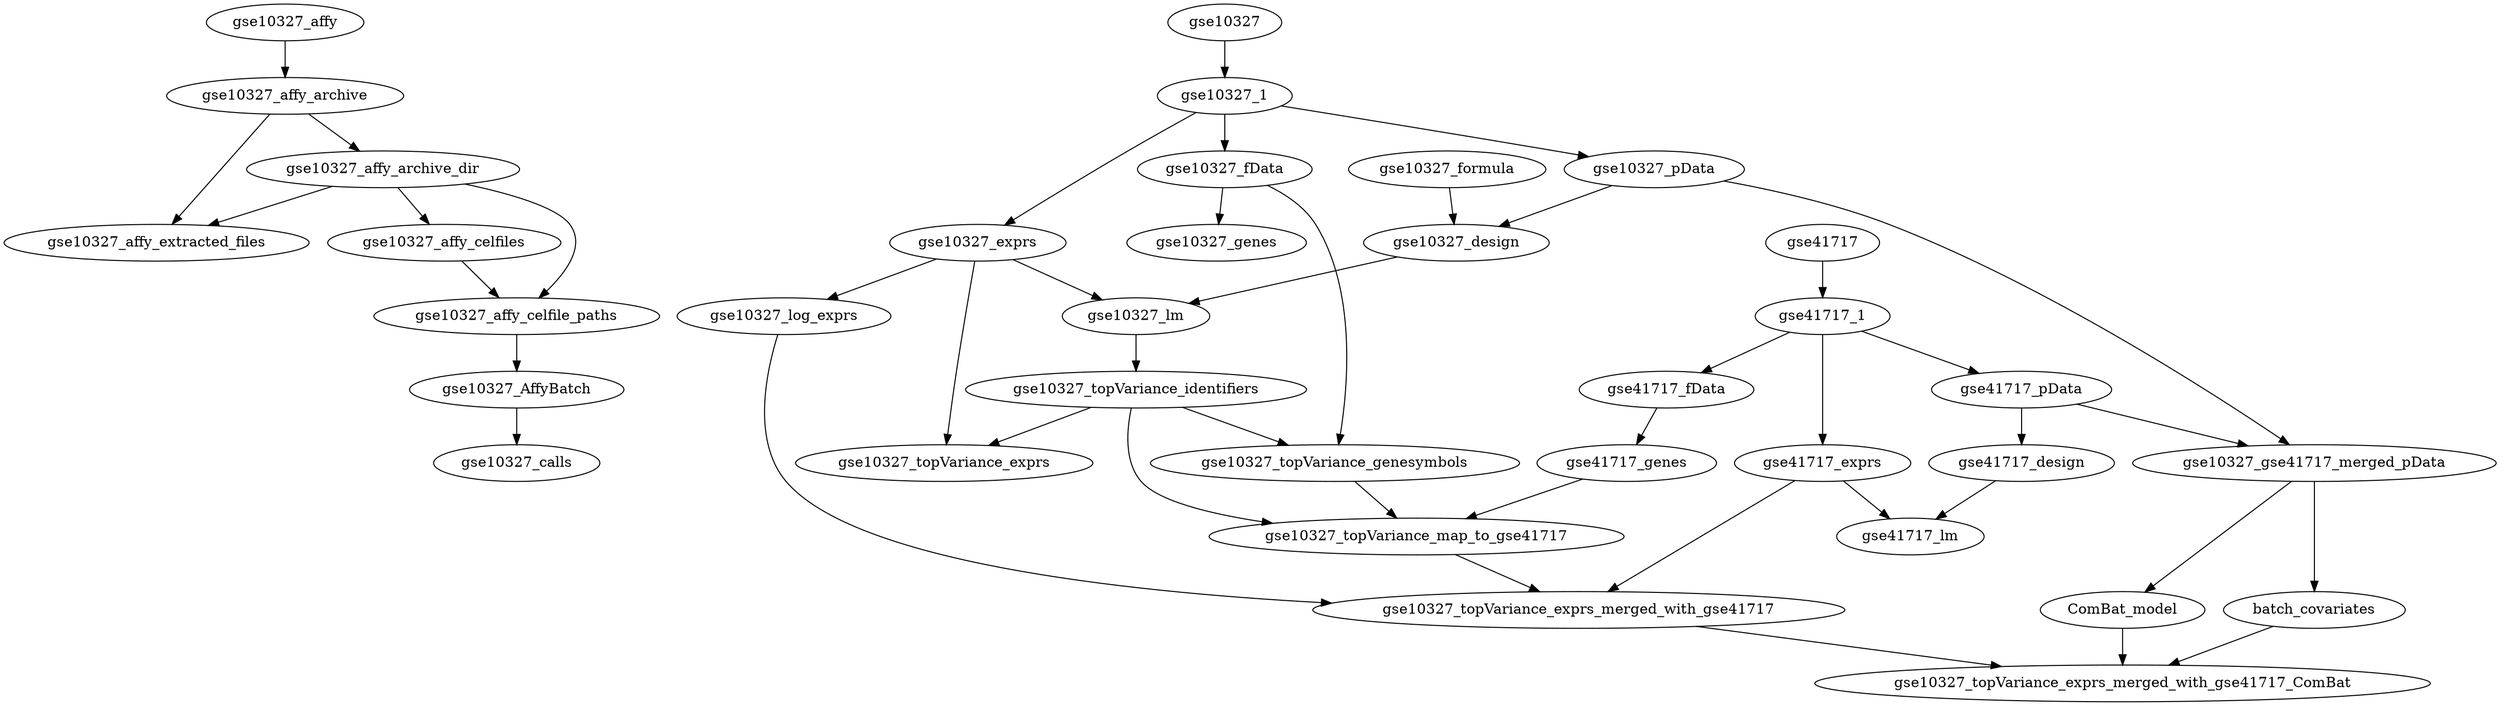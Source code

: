 #library(GEOquery)
#library(limma)
#library(sva)
#library(affy)
#extractGeneSymbols <- function(fData) {
#  field = fData[,'gene_assignment']
#  if(is.factor(field)) {
#    field = levels(field)[field]
#  }
#  unlist(lapply(strsplit(field," // "),"[",2))
#}
#match.ignore_case <- function(from_elmt,to) {
# tolower(to) == tolower(from_elmt) 
#}
#mapVectors <- function(from,to,match_fn=get("=="),names_from=names(from),names_to=names(to)) {
#  if(is.factor(to)) {
#    to = levels(to)[to]
#  }
#  if(is.factor(from)) {
#    from = levels(from)[from]
#  }
#  map <- sapply(from,function(from_elmt) {
#    i = which(match_fn(from_elmt,to))
#    if(!is.null(names_to)) {
#      names(i) <- names_to[i]
#    }
#    return(i)
#  })
#  names(map) <- names_from
#  return(map)
#}
#merge.by.map <- function(from,to,map,...) { #this only works if map is indexed by rownames of from
#  if(!is.null(names(map))) {
#    map_from_index <- names(map)
#    to_plus_map_from_index <- data.frame(to,NA)
#    for(i in map_from_index) {
#      if(length(map[[i]])>0) {
#        to_plus_map_from_index[map[[i]],ncol(to_plus_map_from_index)] <- i
#      }
#    }
#    merge(x=from,y=to_plus_map_from_index,by.x=0,by.y=ncol(to)+1,...)[,2:(ncol(from)+ncol(to)+1)]
#  }
#}
#loadInNewEnv <- function(file) {
#  envir=new.env()
#  load(file=file,envir=envir)
#  return(envir)
#}
#mergeByMap <- function(from,to,map) { # 'map' is a list whose elements are vectors of indices in 'to' and whose names are the rownames of 'from'
#  x0 <- cbind(from,names(map))
#  colnames(x0) <- c(colnames(from),"index")
#  y_index <- rep(NA,nrow(to))
#  for(i in 1:length(map)) {
#    y_index[map[[i]]] <- names(map)[i]
#  }
#  y0 <- cbind(to,y_index)
#  colnames(y0) <- c(colnames(to),"index")
#  merge(x0,y0,by="index")
#}
#unfactor <- function(x) {
#  result <- c()
#  for(i in 1:ncol(x)) {
#    if(is.factor(x[,i])) {
#      result = cbind(result,levels(x[,i])[x[,i]])
#    } else {
#      result = cbind(result,x[,i])
#    }
#  }
#  result <- as.data.frame(result,stringsAsFactors=FALSE)
#  dimnames(result) = dimnames(x)
#  result
#}
#highVarianceFilter <- function(lm,n) {
#  names(sort(lm$sigma,na.last=TRUE,decreasing=TRUE))[1:n]
#}
#fncomp <- function(x,fns,arglists=replicate(length(fns),list())) {
#  result <- x
#  for (i in 1:length(fns)) {
#    fn <- fns[[i]];
#    if (!is.function(fn)) {
#      fn <- get(fn,mode="function")
#    }
#    arglist = pairlist(result)
#    arglist = append(arglist,arglists[[i]])
#    result <- do.call(fn,arglist);
#  }
#  return(result)
#}
#clean.args<-function(argstr,fn,exclude.repeats=FALSE,exclude.other=NULL, # from plotrix package
# dots.ok=TRUE) {
#
# fnargs<-names(formals(fn))
# if(length(argstr) > 0 && !("..." %in% fnargs && dots.ok)) {
#  badargs<-names(argstr)[!sapply(names(argstr),"%in%",c(fnargs,""))]
#  for(i in badargs) argstr[[i]]<-NULL
# }
# if(exclude.repeats) {
#  ntab<-table(names(argstr))
#  badargs<-names(ntab)[ntab > 1 & names(ntab) != ""]
#  for (i in badargs) argstr[[i]]<-NULL
# }
# for(i in exclude.other) argstr[[i]]<-NULL
# argstr
#}
#
#untar_and_list <- function(...) {
#  argstr=append(list(list=FALSE),list(...))
#  if(do.call(untar,clean.args(argstr,fn=untar,exclude.repeats=TRUE))==0) {
#    argstr=append(list(list=TRUE),list(...))
#    return(do.call(untar,clean.args(argstr,fn=untar,exclude.repeats=TRUE)))
#  }
#}
#
#
  

digraph csc_mousemodel {
  gse10327_affy [function=getGEOSuppFiles,GEO="'GSE10327'"]
// see https://stat.ethz.ch/pipermail/bioconductor/2012-February/043440.html
// regarding getting an AffyBatch object from a GEO accession number

  gse10327_affy_archive [function=fncomp,fns="c('rownames','[')",arglists="list(list(),list(i=1))"]
  gse10327_affy -> gse10327_affy_archive [name=x]
  gse10327_affy_archive_dir [function=dirname]
  gse10327_affy_archive -> gse10327_affy_archive_dir [name=path]
 
  gse10327_affy_extracted_files [function=untar_and_list]
  gse10327_affy_archive_dir -> gse10327_affy_extracted_files [name=exdir]
  gse10327_affy_archive -> gse10327_affy_extracted_files [name=tarfile]
  gse10327_affy_celfiles [expression="list.celfiles(path2)"]
  gse10327_affy_archive_dir -> gse10327_affy_celfiles [name=path2]
  gse10327_affy_celfile_paths [function="file.path"]
  gse10327_affy_celfiles -> gse10327_affy_celfile_paths [name=b]
  gse10327_affy_archive_dir -> gse10327_affy_celfile_paths [name=a]

  gse10327_AffyBatch [function="read.affybatch"]
  gse10327_affy_celfile_paths -> gse10327_AffyBatch [name=filenames]
  gse10327_calls [function="mas5calls"]
  gse10327_AffyBatch -> gse10327_calls [name=object]

//http://bcloud.org/ge/users/gex/index/computer.htm
//Liu, W. M. and Mei, R. and Di, X. and Ryder, T. B. and Hubbell, E.
//     and Dee, S. and Webster, T. A. and Harrington, C. A. and Ho, M. H.
//     and Baid, J. and Smeekens, S. P. (2002) Analysis of high density
//     expression microarrays with signed-rank call algorithms,
//     Bioinformatics, 18(12), pp. 1593-1599.
//The statistical method for making detection calls is described in the
//'Detection calls' subsection of the 'Algorithms' section in the above paper
//The null hypothesis is that the median 'discrimination score' for a probeset
//exceeds a value $\tau$ chosen so to achieve a balance between sensitivity and specificity:
//$H_0: median(R_i) = median(\frac{PM_i - MM_i}{PM_i + MM_i}) > \tau$.
//p-value thresholds for $H_0$ are also chosen to balance sensitivity and specificity.


//  gse10327_affy_files [function=untar,list=TRUE]
//  gse10327_affy -> gse10327_affy_files [
  gse10327 [function=getGEO,GEO="'GSE10327'"]
  gse10327_1 [function="[[",i=1]
  gse10327 -> gse10327_1
  gse10327_pData [function=pData]
  gse10327_1 -> gse10327_pData [name=object]
  gse10327_exprs [function=exprs]
  gse10327_1 -> gse10327_exprs [name=object]
  gse10327_fData [function=fData]
  gse10327_1 -> gse10327_fData [name=object]
  gse10327_formula [function="as.formula",object="'~characteristics_ch1'"]
//  gse10327_design [function="model.matrix",object="as.formula(~characteristics_ch1)"]
  gse10327_design [function="model.matrix"]
  gse10327_formula -> gse10327_design [name="object"]
  gse10327_pData -> gse10327_design [name=data]
  gse10327_lm [function="lmFit"]
  gse10327_design -> gse10327_lm [name=design]
  gse10327_exprs -> gse10327_lm [name=object]
  gse10327_log_exprs [function=log]
  gse10327_exprs -> gse10327_log_exprs [name=x]
//  gse10327_eBayes [function="eBayes"]
//  gse10327_lm -> gse10327_eBayes [name=fit]
//  gse10327_topTable [function=topTable,coef=2,adjust="'BH'","p.value"=0.05,number=100]
//  gse10327_eBayes -> gse10327_topTable [name=fit]
//  gse10327_topTable_annotated [function=merge,by="'ID'"]
//  gse10327_topTable -> gse10327_topTable_annotated [name=x]

//  gse10327_topTable_identifiers [function=subset,select="quote(ID)"]
//  gse10327_topTable -> gse10327_topTable_identifiers [name=x]

  gse10327_topVariance_identifiers [function=highVarianceFilter,n=100]
  gse10327_lm -> gse10327_topVariance_identifiers [name=lm]
  gse10327_topVariance_exprs [function="[",j=TRUE]
  gse10327_exprs -> gse10327_topVariance_exprs
  gse10327_topVariance_identifiers -> gse10327_topVariance_exprs [name=i]

  gse10327_topVariance_genesymbols [expression="x[i,'Gene Symbol']"]
  gse10327_topVariance_identifiers -> gse10327_topVariance_genesymbols [name=i]
  gse10327_fData -> gse10327_topVariance_genesymbols [name=x]
 
//  gse10327_fData -> gse10327_topTable_annotated [name=y]

//  gse12992 [function=getGEO,GEO="'GSE12992'"]
  gse41717 [function=getGEO,GEO="'GSE41717'"]
  gse41717_1 [expression="x[[1]]"]
  gse41717 -> gse41717_1 [name=x]
  gse41717_pData [function=pData]
  gse41717_1 -> gse41717_pData [name=object]
  gse41717_exprs [function=exprs]
  gse41717_1 -> gse41717_exprs [name=object]
  gse41717_fData [function=fData]
  gse41717_1 -> gse41717_fData [name=object]
//  gse41717_formula [function="as.formula",object="'~characteristics_ch1'"]
//  gse41717_design [function="model.matrix"]
//  gse41717_formula -> gse41717_design [name="object"]
  gse41717_design [function="model.matrix",object="quote(~characteristics_ch1)"]
  gse41717_pData -> gse41717_design [name=data]
  gse41717_lm [function="lmFit"]
  gse41717_design -> gse41717_lm [name=design]
  gse41717_exprs -> gse41717_lm [name=object]
//  gse41717_eBayes [function="eBayes"]
//  gse41717_lm -> gse41717_eBayes [name=fit]
//  gse41717_topTable [function=topTable,coef=2,adjust="'BH'","p.value"=0.05,number=100]
//  gse41717_eBayes -> gse41717_topTable [name=fit]
//  gse41717_topTable_annotated [function=merge,by="'ID'"]
//  gse41717_topTable -> gse41717_topTable_annotated [name=x]
//  gse41717_fData -> gse41717_topTable_annotated [name=y]

//  gse41717_topTable_identifiers [function=subset,select="quote(ID)"]
//  gse41717_topTable -> gse41717_topTable_identifiers [name=x]

//  gse41717_topVariance_identifiers [function=highVarianceFilter,n=100]
//  gse41717_lm -> gse41717_topVariance_identifiers [name=lm]
//  gse41717_topVariance_exprs [function="[",j=TRUE]
//  gse41717_exprs -> gse41717_topVariance_exprs [name=x]
//  gse41717_topVariance_identifiers -> gse41717_topVariance_exprs [name=i]
  
  gse10327_topVariance_map_to_gse41717 [function="mapVectors",match_fn="quote(match.ignore_case)"]
  gse10327_topVariance_genesymbols -> gse10327_topVariance_map_to_gse41717 [name=from]
  gse41717_genes -> gse10327_topVariance_map_to_gse41717 [name=to]
  gse10327_topVariance_identifiers -> gse10327_topVariance_map_to_gse41717 [name=names_from]

  gse10327_topVariance_exprs_merged_with_gse41717 [function="merge.by.map"]
  gse10327_log_exprs -> gse10327_topVariance_exprs_merged_with_gse41717 [name=from]
  gse41717_exprs -> gse10327_topVariance_exprs_merged_with_gse41717 [name=to]
  gse10327_topVariance_map_to_gse41717 -> gse10327_topVariance_exprs_merged_with_gse41717 [name=map]

  gse10327_gse41717_merged_pData [function="merge",all=TRUE]
  gse10327_pData -> gse10327_gse41717_merged_pData [name=x]
  gse41717_pData -> gse10327_gse41717_merged_pData [name=y]

  gse10327_gse41717_merged_pData -> ComBat_model [name=data]
  batch_covariates [function="with", expr="quote(platform_id)"]
  gse10327_gse41717_merged_pData -> batch_covariates [name="data"]
  
  ComBat_model [function="model.matrix",object="quote(~1)"]
 
  gse10327_topVariance_exprs_merged_with_gse41717_ComBat [function="ComBat"]
  gse10327_topVariance_exprs_merged_with_gse41717 -> gse10327_topVariance_exprs_merged_with_gse41717_ComBat [name=dat]
  ComBat_model -> gse10327_topVariance_exprs_merged_with_gse41717_ComBat [name=mod]
  batch_covariates -> gse10327_topVariance_exprs_merged_with_gse41717_ComBat [name=batch]

//  leading_combined_env [function=loadInNewEnv,file="'combined.RData'"]
//  leading_combined_data [function="$",i="'combined.expr'"]
//  leading_combined_env -> leading_combined_data [name=x]
//  leading_edge_genes [function=rownames]

//  leading_combined_data -> leading_edge_genes [name=x]
  gse41717_genes [function=extractGeneSymbols]
  gse41717_fData -> gse41717_genes [name=fData]
  gse10327_genes [expression="x['Gene Symbol']"]
  gse10327_fData -> gse10327_genes [name=x]

//  map41717 [function="mapVectors"]
//  gse41717_genes -> map41717 [name=from]
//  leading_edge_genes -> map41717 [name=to]

//  leading_combined_data_plus_gse41717 [function="mergeByMap"]
//  gse41717_exprs -> leading_combined_data_plus_gse41717 [name=from]
//  leading_combined_data -> leading_combined_data_plus_gse41717 [name=to]
//  map41717 -> leading_combined_data_plus_gse41717 [name=map]
//  leading_combined_data_plus_gse41717_noindex [function="subset",select="quote(-index)"]
//  leading_combined_data_plus_gse41717 -> leading_combined_data_plus_gse41717_noindex [name=x]

//  gse41717_topTable_genes [function="extractGeneSymbols"]
//  gse41717_topTable_annotated -> gse41717_topTable_genes [name="fData"]
//  map41717to10327 [function="mapVectors"]
//  gse41717_topTable_genes -> map41717to10327 [name=from]
//  gse10327_genes -> map41717to10327 [name=to]
//
//  gse10327_merged_to_gse41717_topTable [function="mergeByMap"]
//  gse41717_exprs -> leading_combined_data_plus_gse41717 [name=from]
//  leading_combined_data -> leading_combined_data_plus_gse41717 [name=to]
//  map41717 -> leading_combined_data_plus_gse41717 [name=map]
  
}

##gse41717_genes <- extractGeneSymbols(fData(pipeline['gse41717'][[1]][20000:20050,]))
##gse10327_genes <- fData(pipeline['gse10327'][[1]])[,"Gene Symbol"]
##leading_edge_genes <- rownames(pipeline['leading_combined']$combined.expr)
##map <- mapVectors(from,to)
##map <- mapVectors(gse41717_genes,leading_edge_genes)
